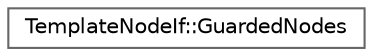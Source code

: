 digraph "Graphical Class Hierarchy"
{
 // INTERACTIVE_SVG=YES
 // LATEX_PDF_SIZE
  bgcolor="transparent";
  edge [fontname=Helvetica,fontsize=10,labelfontname=Helvetica,labelfontsize=10];
  node [fontname=Helvetica,fontsize=10,shape=box,height=0.2,width=0.4];
  rankdir="LR";
  Node0 [label="TemplateNodeIf::GuardedNodes",height=0.2,width=0.4,color="grey40", fillcolor="white", style="filled",URL="$d9/db1/struct_template_node_if_1_1_guarded_nodes.html",tooltip=" "];
}
